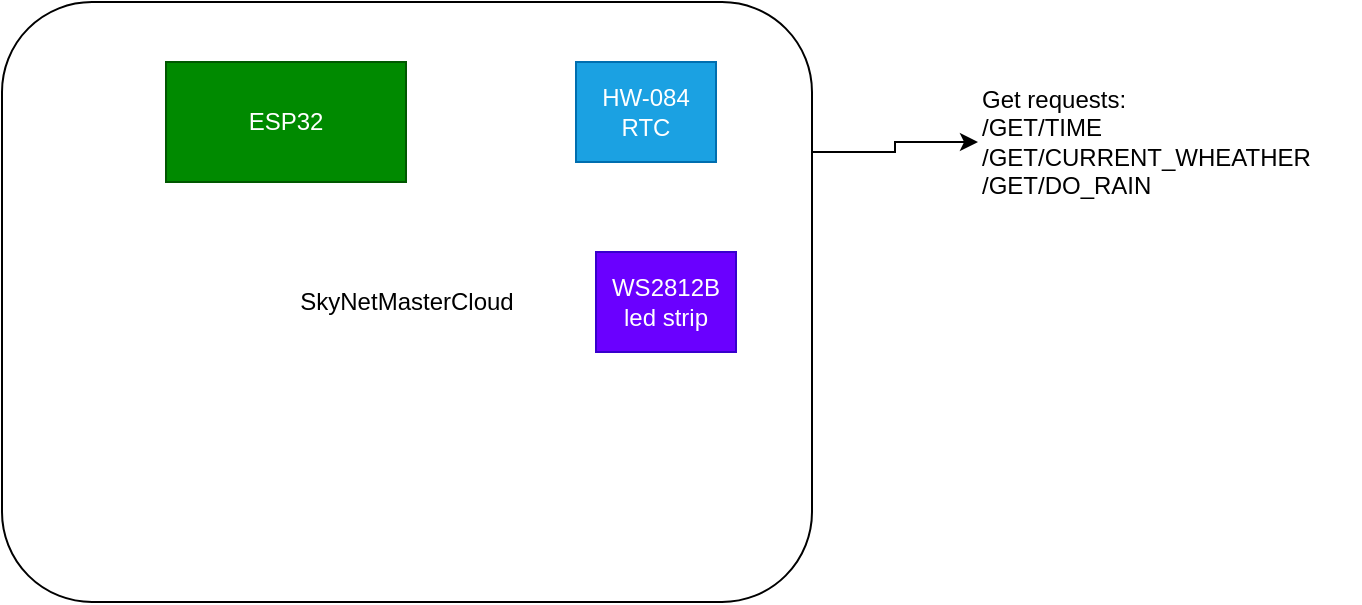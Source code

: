 <mxfile>
    <diagram id="HKwjNPF6fREp209hluvR" name="Page-1">
        <mxGraphModel dx="662" dy="464" grid="1" gridSize="10" guides="1" tooltips="1" connect="1" arrows="1" fold="1" page="1" pageScale="1" pageWidth="850" pageHeight="1100" math="0" shadow="0">
            <root>
                <mxCell id="0"/>
                <mxCell id="1" parent="0"/>
                <mxCell id="7" style="edgeStyle=orthogonalEdgeStyle;rounded=0;orthogonalLoop=1;jettySize=auto;html=1;exitX=1;exitY=0.25;exitDx=0;exitDy=0;" edge="1" parent="1" source="2" target="6">
                    <mxGeometry relative="1" as="geometry"/>
                </mxCell>
                <mxCell id="2" value="SkyNetMasterCloud" style="rounded=1;whiteSpace=wrap;html=1;" vertex="1" parent="1">
                    <mxGeometry x="142" y="240" width="405" height="300" as="geometry"/>
                </mxCell>
                <mxCell id="3" value="ESP32" style="rounded=0;whiteSpace=wrap;html=1;fillColor=#008a00;strokeColor=#005700;fontColor=#ffffff;" vertex="1" parent="1">
                    <mxGeometry x="224" y="270" width="120" height="60" as="geometry"/>
                </mxCell>
                <mxCell id="4" value="HW-084&lt;br&gt;RTC" style="rounded=0;whiteSpace=wrap;html=1;fillColor=#1ba1e2;strokeColor=#006EAF;fontColor=#ffffff;" vertex="1" parent="1">
                    <mxGeometry x="429" y="270" width="70" height="50" as="geometry"/>
                </mxCell>
                <mxCell id="5" value="WS2812B led strip" style="rounded=0;whiteSpace=wrap;html=1;fillColor=#6a00ff;strokeColor=#3700CC;fontColor=#ffffff;" vertex="1" parent="1">
                    <mxGeometry x="439" y="365" width="70" height="50" as="geometry"/>
                </mxCell>
                <mxCell id="6" value="Get requests:&lt;br&gt;/GET/TIME&lt;br&gt;/GET/CURRENT_WHEATHER&lt;br&gt;/GET/DO_RAIN" style="text;html=1;strokeColor=none;fillColor=none;align=left;verticalAlign=middle;whiteSpace=wrap;rounded=0;" vertex="1" parent="1">
                    <mxGeometry x="630" y="280" width="191" height="60" as="geometry"/>
                </mxCell>
            </root>
        </mxGraphModel>
    </diagram>
</mxfile>